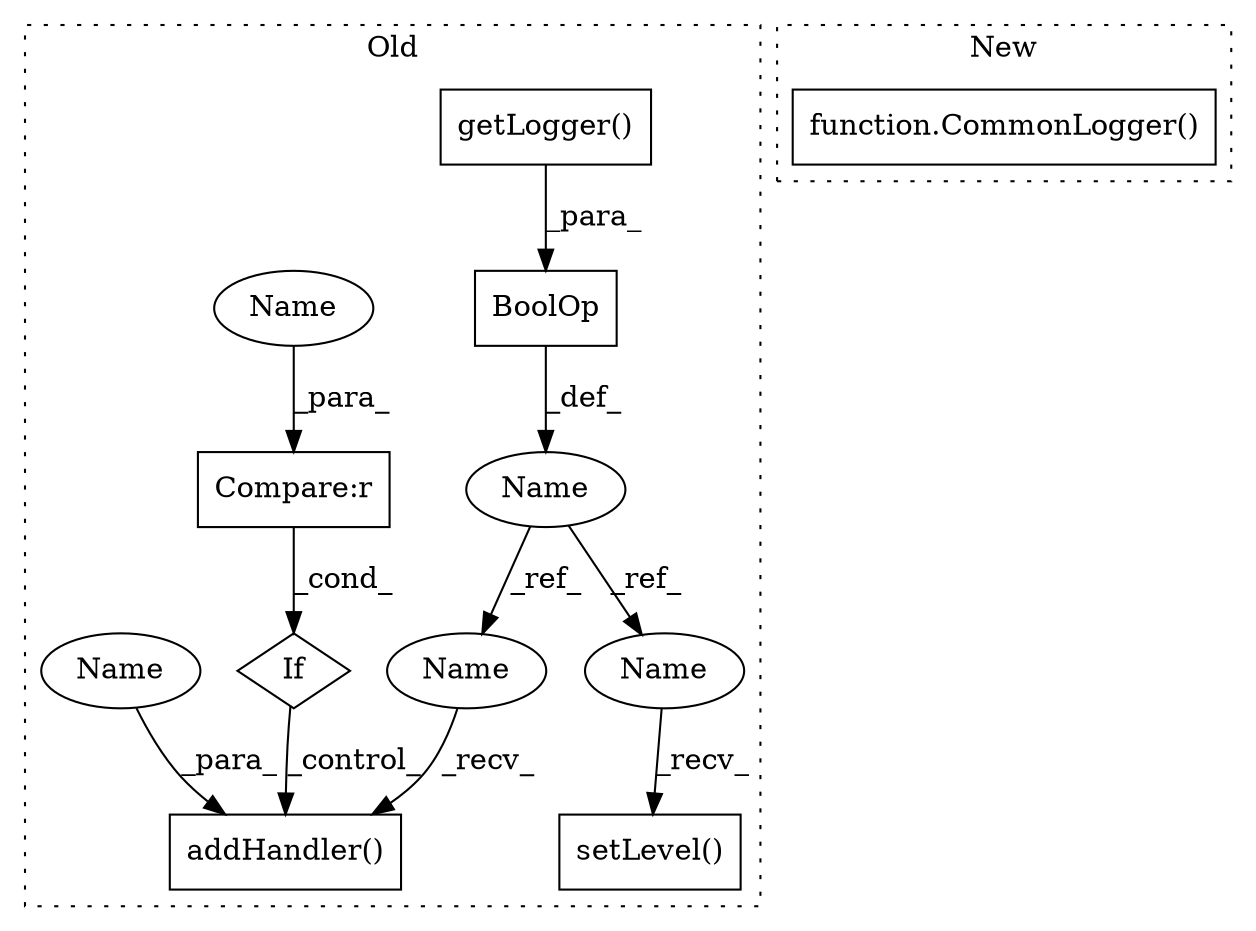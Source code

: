 digraph G {
subgraph cluster0 {
1 [label="If" a="96" s="592" l="3" shape="diamond"];
3 [label="Compare:r" a="40" s="595" l="19" shape="box"];
4 [label="addHandler()" a="75" s="624,654" l="23,1" shape="box"];
5 [label="Name" a="87" s="493" l="11" shape="ellipse"];
6 [label="setLevel()" a="75" s="551,584" l="21,1" shape="box"];
7 [label="BoolOp" a="72" s="507" l="37" shape="box"];
8 [label="getLogger()" a="75" s="517,543" l="18,1" shape="box"];
9 [label="Name" a="87" s="595" l="7" shape="ellipse"];
10 [label="Name" a="87" s="647" l="7" shape="ellipse"];
11 [label="Name" a="87" s="624" l="11" shape="ellipse"];
12 [label="Name" a="87" s="551" l="11" shape="ellipse"];
label = "Old";
style="dotted";
}
subgraph cluster1 {
2 [label="function.CommonLogger()" a="75" s="531" l="44" shape="box"];
label = "New";
style="dotted";
}
1 -> 4 [label="_control_"];
3 -> 1 [label="_cond_"];
5 -> 11 [label="_ref_"];
5 -> 12 [label="_ref_"];
7 -> 5 [label="_def_"];
8 -> 7 [label="_para_"];
9 -> 3 [label="_para_"];
10 -> 4 [label="_para_"];
11 -> 4 [label="_recv_"];
12 -> 6 [label="_recv_"];
}